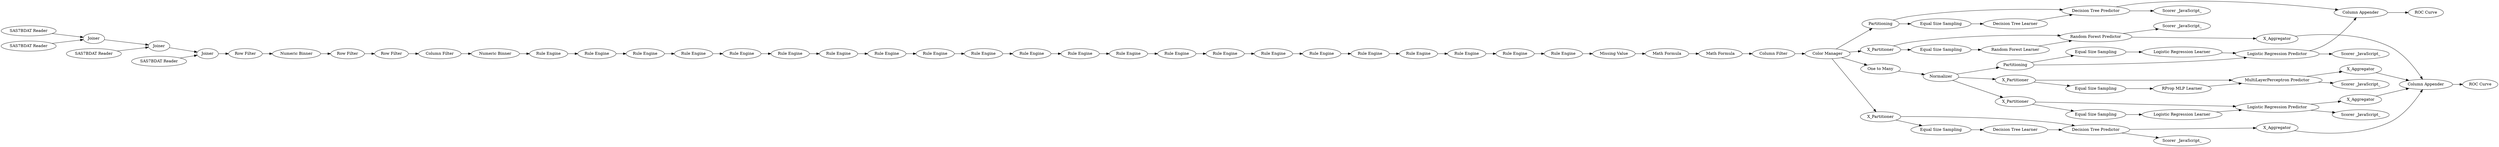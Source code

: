 digraph {
	95 -> 98
	7 -> 8
	73 -> 71
	88 -> 65
	58 -> 63
	59 -> 60
	19 -> 21
	58 -> 94
	47 -> 58
	17 -> 18
	64 -> 85
	70 -> 73
	72 -> 73
	12 -> 11
	105 -> 106
	24 -> 29
	75 -> 78
	5 -> 6
	95 -> 96
	2 -> 5
	11 -> 13
	1 -> 5
	8 -> 9
	65 -> 66
	25 -> 24
	87 -> 59
	18 -> 19
	56 -> 15
	92 -> 93
	68 -> 69
	96 -> 97
	77 -> 78
	26 -> 25
	48 -> 49
	85 -> 86
	22 -> 26
	6 -> 7
	60 -> 61
	60 -> 104
	13 -> 14
	21 -> 22
	69 -> 95
	63 -> 66
	10 -> 12
	58 -> 57
	28 -> 33
	61 -> 85
	98 -> 105
	23 -> 27
	66 -> 102
	94 -> 93
	73 -> 100
	93 -> 101
	66 -> 64
	78 -> 76
	58 -> 68
	53 -> 54
	14 -> 17
	57 -> 87
	94 -> 91
	54 -> 56
	16 -> 20
	71 -> 85
	27 -> 28
	97 -> 98
	51 -> 52
	50 -> 51
	69 -> 70
	91 -> 92
	33 -> 48
	90 -> 77
	29 -> 23
	76 -> 85
	15 -> 16
	69 -> 75
	75 -> 90
	63 -> 88
	3 -> 6
	4 -> 7
	49 -> 50
	98 -> 99
	93 -> 105
	52 -> 53
	70 -> 89
	89 -> 72
	20 -> 47
	57 -> 60
	9 -> 10
	78 -> 103
	103 [label="Scorer _JavaScript_"]
	26 [label="Rule Engine"]
	3 [label="SAS7BDAT Reader"]
	6 [label=Joiner]
	75 [label=X_Partitioner]
	12 [label="Row Filter"]
	16 [label="Math Formula"]
	68 [label="One to Many"]
	28 [label="Rule Engine"]
	23 [label="Rule Engine"]
	11 [label="Column Filter"]
	47 [label="Column Filter"]
	93 [label="Decision Tree Predictor"]
	5 [label=Joiner]
	29 [label="Rule Engine"]
	27 [label="Rule Engine"]
	9 [label="Numeric Binner"]
	97 [label="Logistic Regression Learner"]
	58 [label="Color Manager"]
	8 [label="Row Filter"]
	105 [label="Column Appender"]
	92 [label="Decision Tree Learner"]
	98 [label="Logistic Regression Predictor"]
	54 [label="Rule Engine"]
	1 [label="SAS7BDAT Reader"]
	22 [label="Rule Engine"]
	53 [label="Rule Engine"]
	60 [label="Decision Tree Predictor"]
	96 [label="Equal Size Sampling"]
	13 [label="Numeric Binner"]
	104 [label="Scorer _JavaScript_"]
	102 [label="Scorer _JavaScript_"]
	71 [label=X_Aggregator]
	88 [label="Equal Size Sampling"]
	52 [label="Rule Engine"]
	91 [label="Equal Size Sampling"]
	57 [label=X_Partitioner]
	7 [label=Joiner]
	18 [label="Rule Engine"]
	21 [label="Rule Engine"]
	19 [label="Rule Engine"]
	24 [label="Rule Engine"]
	64 [label=X_Aggregator]
	56 [label="Rule Engine"]
	15 [label="Missing Value"]
	25 [label="Rule Engine"]
	59 [label="Decision Tree Learner"]
	90 [label="Equal Size Sampling"]
	72 [label="RProp MLP Learner"]
	4 [label="SAS7BDAT Reader"]
	61 [label=X_Aggregator]
	77 [label="Logistic Regression Learner"]
	14 [label="Rule Engine"]
	73 [label="MultiLayerPerceptron Predictor"]
	94 [label=Partitioning]
	99 [label="Scorer _JavaScript_"]
	65 [label="Random Forest Learner"]
	69 [label=Normalizer]
	89 [label="Equal Size Sampling"]
	17 [label="Rule Engine"]
	78 [label="Logistic Regression Predictor"]
	49 [label="Rule Engine"]
	51 [label="Rule Engine"]
	10 [label="Row Filter"]
	85 [label="Column Appender"]
	86 [label="ROC Curve"]
	48 [label="Rule Engine"]
	50 [label="Rule Engine"]
	87 [label="Equal Size Sampling"]
	101 [label="Scorer _JavaScript_"]
	63 [label=X_Partitioner]
	76 [label=X_Aggregator]
	100 [label="Scorer _JavaScript_"]
	106 [label="ROC Curve"]
	20 [label="Math Formula"]
	66 [label="Random Forest Predictor"]
	70 [label=X_Partitioner]
	95 [label=Partitioning]
	33 [label="Rule Engine"]
	2 [label="SAS7BDAT Reader"]
	rankdir=LR
}
